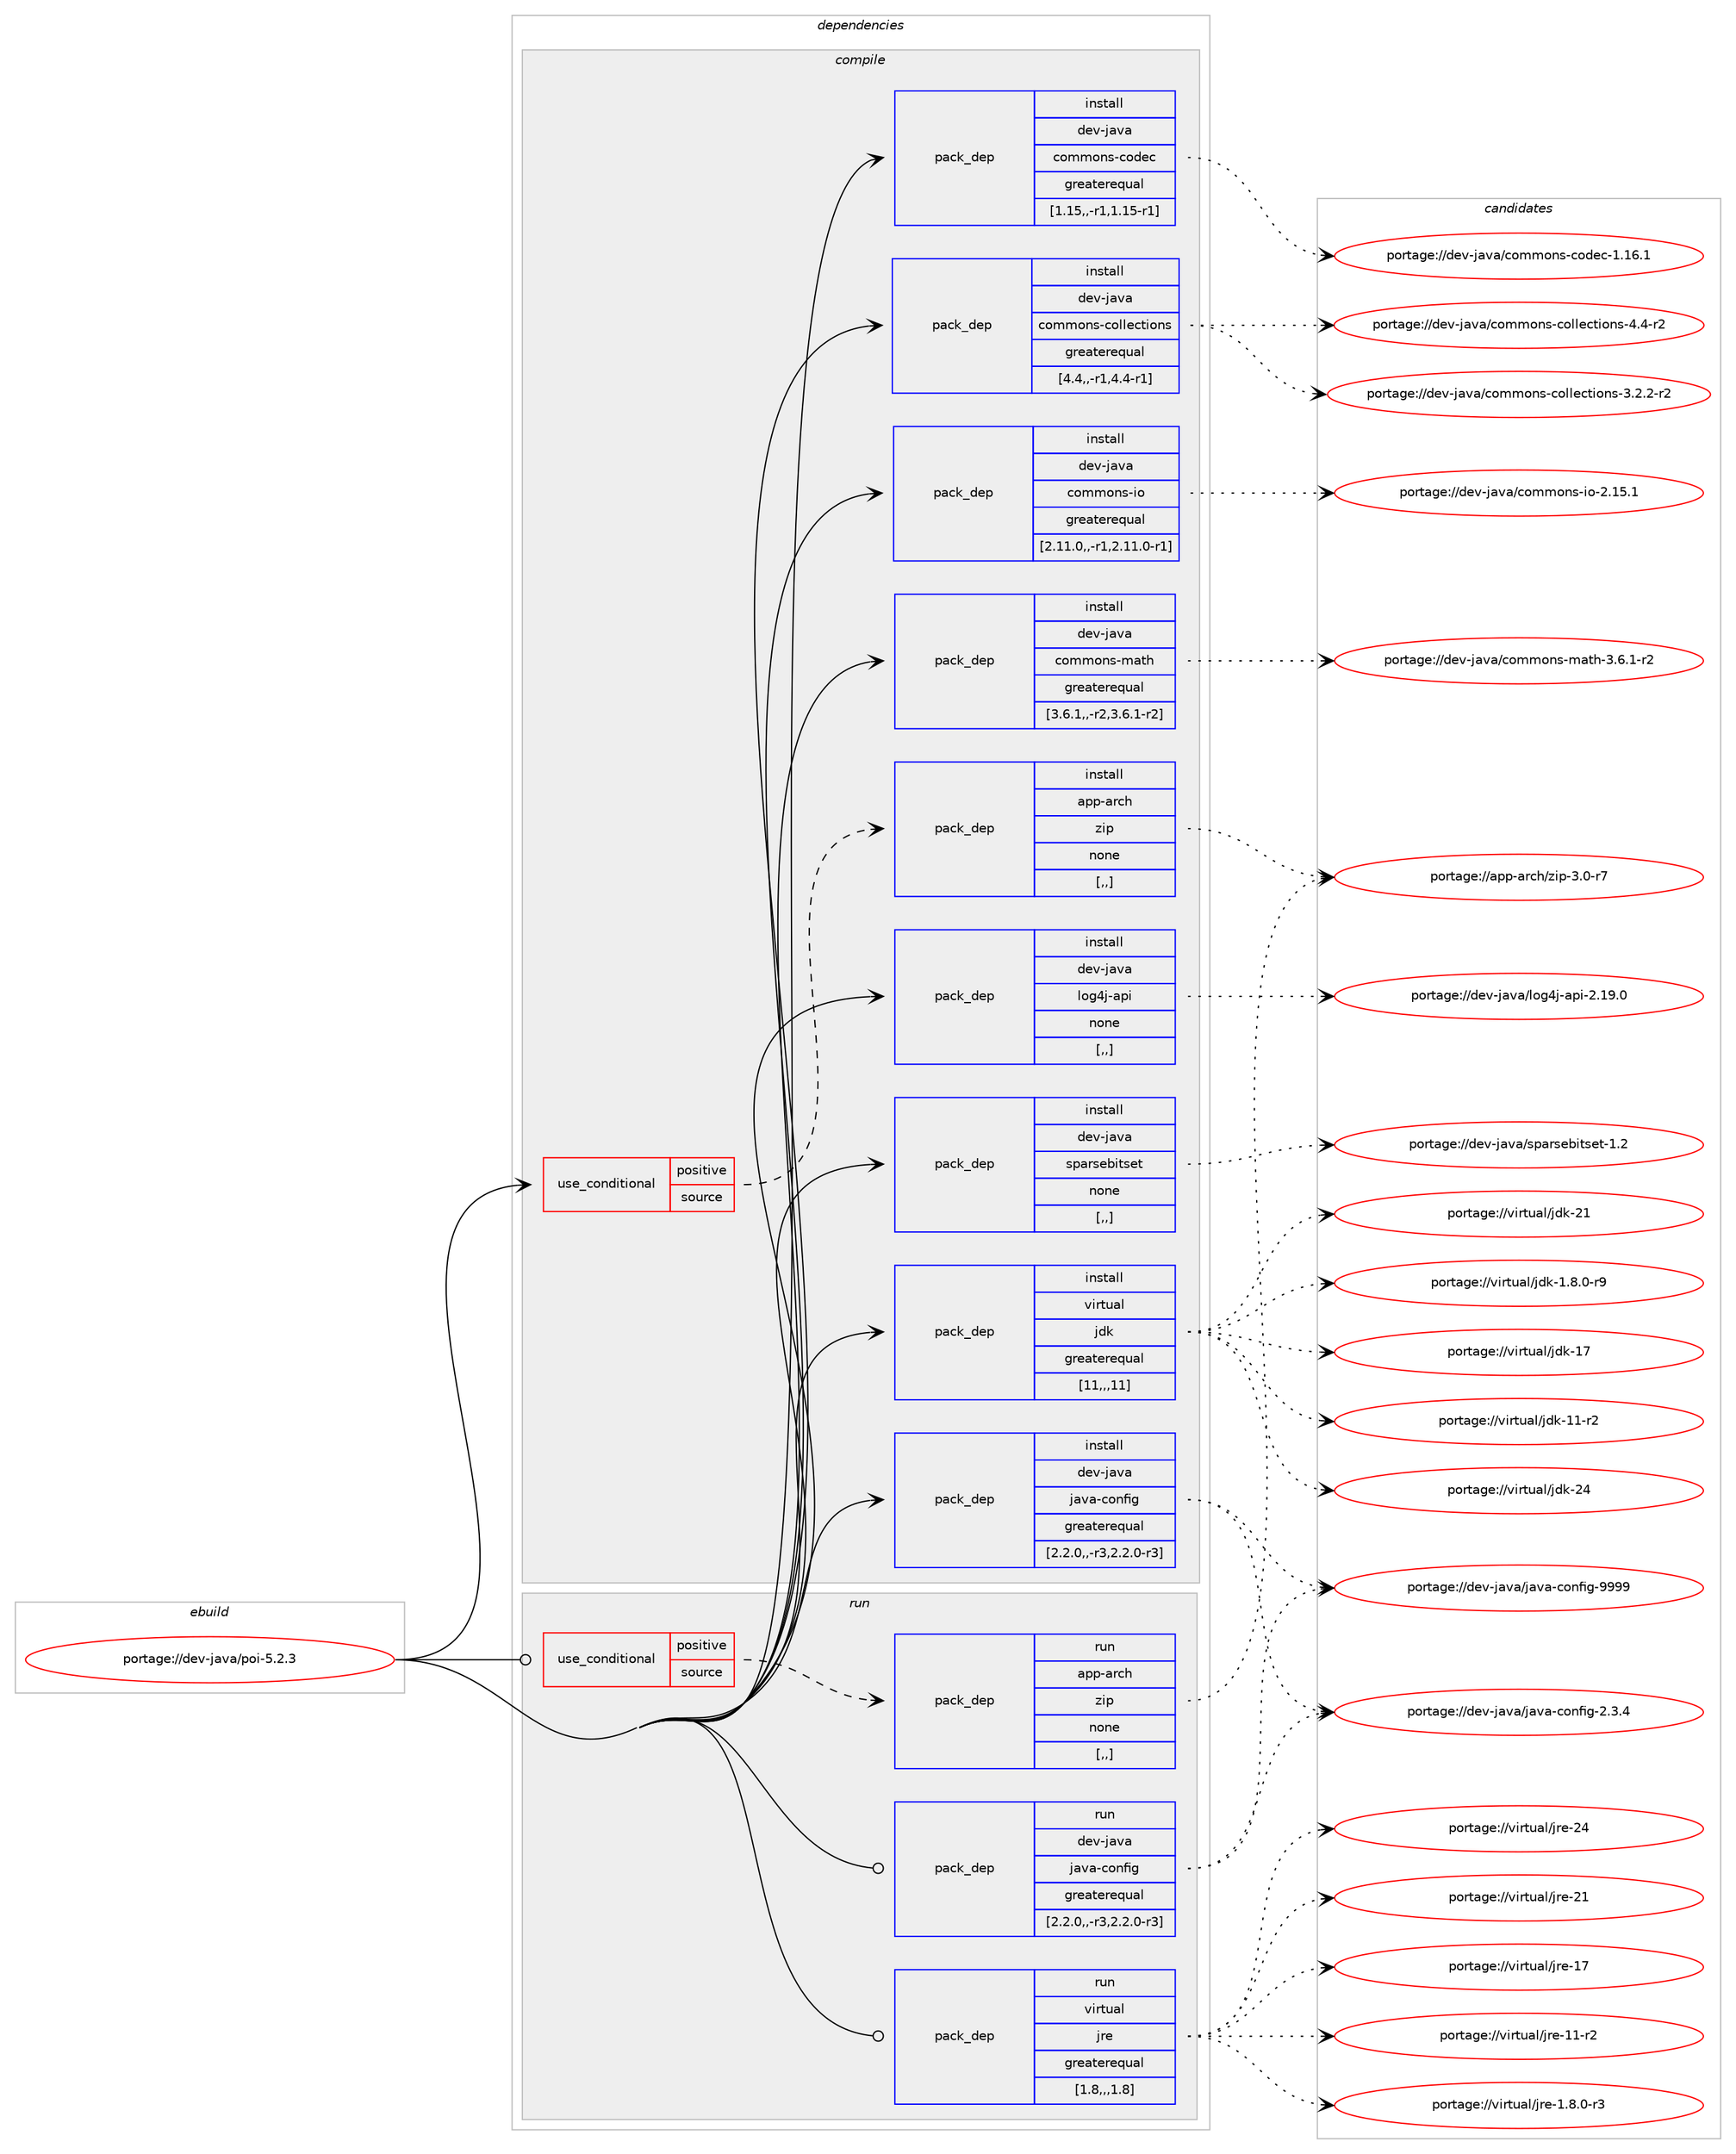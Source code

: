 digraph prolog {

# *************
# Graph options
# *************

newrank=true;
concentrate=true;
compound=true;
graph [rankdir=LR,fontname=Helvetica,fontsize=10,ranksep=1.5];#, ranksep=2.5, nodesep=0.2];
edge  [arrowhead=vee];
node  [fontname=Helvetica,fontsize=10];

# **********
# The ebuild
# **********

subgraph cluster_leftcol {
color=gray;
label=<<i>ebuild</i>>;
id [label="portage://dev-java/poi-5.2.3", color=red, width=4, href="../dev-java/poi-5.2.3.svg"];
}

# ****************
# The dependencies
# ****************

subgraph cluster_midcol {
color=gray;
label=<<i>dependencies</i>>;
subgraph cluster_compile {
fillcolor="#eeeeee";
style=filled;
label=<<i>compile</i>>;
subgraph cond22380 {
dependency97124 [label=<<TABLE BORDER="0" CELLBORDER="1" CELLSPACING="0" CELLPADDING="4"><TR><TD ROWSPAN="3" CELLPADDING="10">use_conditional</TD></TR><TR><TD>positive</TD></TR><TR><TD>source</TD></TR></TABLE>>, shape=none, color=red];
subgraph pack73678 {
dependency97125 [label=<<TABLE BORDER="0" CELLBORDER="1" CELLSPACING="0" CELLPADDING="4" WIDTH="220"><TR><TD ROWSPAN="6" CELLPADDING="30">pack_dep</TD></TR><TR><TD WIDTH="110">install</TD></TR><TR><TD>app-arch</TD></TR><TR><TD>zip</TD></TR><TR><TD>none</TD></TR><TR><TD>[,,]</TD></TR></TABLE>>, shape=none, color=blue];
}
dependency97124:e -> dependency97125:w [weight=20,style="dashed",arrowhead="vee"];
}
id:e -> dependency97124:w [weight=20,style="solid",arrowhead="vee"];
subgraph pack73679 {
dependency97126 [label=<<TABLE BORDER="0" CELLBORDER="1" CELLSPACING="0" CELLPADDING="4" WIDTH="220"><TR><TD ROWSPAN="6" CELLPADDING="30">pack_dep</TD></TR><TR><TD WIDTH="110">install</TD></TR><TR><TD>dev-java</TD></TR><TR><TD>commons-codec</TD></TR><TR><TD>greaterequal</TD></TR><TR><TD>[1.15,,-r1,1.15-r1]</TD></TR></TABLE>>, shape=none, color=blue];
}
id:e -> dependency97126:w [weight=20,style="solid",arrowhead="vee"];
subgraph pack73680 {
dependency97127 [label=<<TABLE BORDER="0" CELLBORDER="1" CELLSPACING="0" CELLPADDING="4" WIDTH="220"><TR><TD ROWSPAN="6" CELLPADDING="30">pack_dep</TD></TR><TR><TD WIDTH="110">install</TD></TR><TR><TD>dev-java</TD></TR><TR><TD>commons-collections</TD></TR><TR><TD>greaterequal</TD></TR><TR><TD>[4.4,,-r1,4.4-r1]</TD></TR></TABLE>>, shape=none, color=blue];
}
id:e -> dependency97127:w [weight=20,style="solid",arrowhead="vee"];
subgraph pack73681 {
dependency97128 [label=<<TABLE BORDER="0" CELLBORDER="1" CELLSPACING="0" CELLPADDING="4" WIDTH="220"><TR><TD ROWSPAN="6" CELLPADDING="30">pack_dep</TD></TR><TR><TD WIDTH="110">install</TD></TR><TR><TD>dev-java</TD></TR><TR><TD>commons-io</TD></TR><TR><TD>greaterequal</TD></TR><TR><TD>[2.11.0,,-r1,2.11.0-r1]</TD></TR></TABLE>>, shape=none, color=blue];
}
id:e -> dependency97128:w [weight=20,style="solid",arrowhead="vee"];
subgraph pack73682 {
dependency97129 [label=<<TABLE BORDER="0" CELLBORDER="1" CELLSPACING="0" CELLPADDING="4" WIDTH="220"><TR><TD ROWSPAN="6" CELLPADDING="30">pack_dep</TD></TR><TR><TD WIDTH="110">install</TD></TR><TR><TD>dev-java</TD></TR><TR><TD>commons-math</TD></TR><TR><TD>greaterequal</TD></TR><TR><TD>[3.6.1,,-r2,3.6.1-r2]</TD></TR></TABLE>>, shape=none, color=blue];
}
id:e -> dependency97129:w [weight=20,style="solid",arrowhead="vee"];
subgraph pack73683 {
dependency97130 [label=<<TABLE BORDER="0" CELLBORDER="1" CELLSPACING="0" CELLPADDING="4" WIDTH="220"><TR><TD ROWSPAN="6" CELLPADDING="30">pack_dep</TD></TR><TR><TD WIDTH="110">install</TD></TR><TR><TD>dev-java</TD></TR><TR><TD>java-config</TD></TR><TR><TD>greaterequal</TD></TR><TR><TD>[2.2.0,,-r3,2.2.0-r3]</TD></TR></TABLE>>, shape=none, color=blue];
}
id:e -> dependency97130:w [weight=20,style="solid",arrowhead="vee"];
subgraph pack73684 {
dependency97131 [label=<<TABLE BORDER="0" CELLBORDER="1" CELLSPACING="0" CELLPADDING="4" WIDTH="220"><TR><TD ROWSPAN="6" CELLPADDING="30">pack_dep</TD></TR><TR><TD WIDTH="110">install</TD></TR><TR><TD>dev-java</TD></TR><TR><TD>log4j-api</TD></TR><TR><TD>none</TD></TR><TR><TD>[,,]</TD></TR></TABLE>>, shape=none, color=blue];
}
id:e -> dependency97131:w [weight=20,style="solid",arrowhead="vee"];
subgraph pack73685 {
dependency97132 [label=<<TABLE BORDER="0" CELLBORDER="1" CELLSPACING="0" CELLPADDING="4" WIDTH="220"><TR><TD ROWSPAN="6" CELLPADDING="30">pack_dep</TD></TR><TR><TD WIDTH="110">install</TD></TR><TR><TD>dev-java</TD></TR><TR><TD>sparsebitset</TD></TR><TR><TD>none</TD></TR><TR><TD>[,,]</TD></TR></TABLE>>, shape=none, color=blue];
}
id:e -> dependency97132:w [weight=20,style="solid",arrowhead="vee"];
subgraph pack73686 {
dependency97133 [label=<<TABLE BORDER="0" CELLBORDER="1" CELLSPACING="0" CELLPADDING="4" WIDTH="220"><TR><TD ROWSPAN="6" CELLPADDING="30">pack_dep</TD></TR><TR><TD WIDTH="110">install</TD></TR><TR><TD>virtual</TD></TR><TR><TD>jdk</TD></TR><TR><TD>greaterequal</TD></TR><TR><TD>[11,,,11]</TD></TR></TABLE>>, shape=none, color=blue];
}
id:e -> dependency97133:w [weight=20,style="solid",arrowhead="vee"];
}
subgraph cluster_compileandrun {
fillcolor="#eeeeee";
style=filled;
label=<<i>compile and run</i>>;
}
subgraph cluster_run {
fillcolor="#eeeeee";
style=filled;
label=<<i>run</i>>;
subgraph cond22381 {
dependency97134 [label=<<TABLE BORDER="0" CELLBORDER="1" CELLSPACING="0" CELLPADDING="4"><TR><TD ROWSPAN="3" CELLPADDING="10">use_conditional</TD></TR><TR><TD>positive</TD></TR><TR><TD>source</TD></TR></TABLE>>, shape=none, color=red];
subgraph pack73687 {
dependency97135 [label=<<TABLE BORDER="0" CELLBORDER="1" CELLSPACING="0" CELLPADDING="4" WIDTH="220"><TR><TD ROWSPAN="6" CELLPADDING="30">pack_dep</TD></TR><TR><TD WIDTH="110">run</TD></TR><TR><TD>app-arch</TD></TR><TR><TD>zip</TD></TR><TR><TD>none</TD></TR><TR><TD>[,,]</TD></TR></TABLE>>, shape=none, color=blue];
}
dependency97134:e -> dependency97135:w [weight=20,style="dashed",arrowhead="vee"];
}
id:e -> dependency97134:w [weight=20,style="solid",arrowhead="odot"];
subgraph pack73688 {
dependency97136 [label=<<TABLE BORDER="0" CELLBORDER="1" CELLSPACING="0" CELLPADDING="4" WIDTH="220"><TR><TD ROWSPAN="6" CELLPADDING="30">pack_dep</TD></TR><TR><TD WIDTH="110">run</TD></TR><TR><TD>dev-java</TD></TR><TR><TD>java-config</TD></TR><TR><TD>greaterequal</TD></TR><TR><TD>[2.2.0,,-r3,2.2.0-r3]</TD></TR></TABLE>>, shape=none, color=blue];
}
id:e -> dependency97136:w [weight=20,style="solid",arrowhead="odot"];
subgraph pack73689 {
dependency97137 [label=<<TABLE BORDER="0" CELLBORDER="1" CELLSPACING="0" CELLPADDING="4" WIDTH="220"><TR><TD ROWSPAN="6" CELLPADDING="30">pack_dep</TD></TR><TR><TD WIDTH="110">run</TD></TR><TR><TD>virtual</TD></TR><TR><TD>jre</TD></TR><TR><TD>greaterequal</TD></TR><TR><TD>[1.8,,,1.8]</TD></TR></TABLE>>, shape=none, color=blue];
}
id:e -> dependency97137:w [weight=20,style="solid",arrowhead="odot"];
}
}

# **************
# The candidates
# **************

subgraph cluster_choices {
rank=same;
color=gray;
label=<<i>candidates</i>>;

subgraph choice73678 {
color=black;
nodesep=1;
choice9711211245971149910447122105112455146484511455 [label="portage://app-arch/zip-3.0-r7", color=red, width=4,href="../app-arch/zip-3.0-r7.svg"];
dependency97125:e -> choice9711211245971149910447122105112455146484511455:w [style=dotted,weight="100"];
}
subgraph choice73679 {
color=black;
nodesep=1;
choice100101118451069711897479911110910911111011545991111001019945494649544649 [label="portage://dev-java/commons-codec-1.16.1", color=red, width=4,href="../dev-java/commons-codec-1.16.1.svg"];
dependency97126:e -> choice100101118451069711897479911110910911111011545991111001019945494649544649:w [style=dotted,weight="100"];
}
subgraph choice73680 {
color=black;
nodesep=1;
choice1001011184510697118974799111109109111110115459911110810810199116105111110115455246524511450 [label="portage://dev-java/commons-collections-4.4-r2", color=red, width=4,href="../dev-java/commons-collections-4.4-r2.svg"];
choice10010111845106971189747991111091091111101154599111108108101991161051111101154551465046504511450 [label="portage://dev-java/commons-collections-3.2.2-r2", color=red, width=4,href="../dev-java/commons-collections-3.2.2-r2.svg"];
dependency97127:e -> choice1001011184510697118974799111109109111110115459911110810810199116105111110115455246524511450:w [style=dotted,weight="100"];
dependency97127:e -> choice10010111845106971189747991111091091111101154599111108108101991161051111101154551465046504511450:w [style=dotted,weight="100"];
}
subgraph choice73681 {
color=black;
nodesep=1;
choice10010111845106971189747991111091091111101154510511145504649534649 [label="portage://dev-java/commons-io-2.15.1", color=red, width=4,href="../dev-java/commons-io-2.15.1.svg"];
dependency97128:e -> choice10010111845106971189747991111091091111101154510511145504649534649:w [style=dotted,weight="100"];
}
subgraph choice73682 {
color=black;
nodesep=1;
choice100101118451069711897479911110910911111011545109971161044551465446494511450 [label="portage://dev-java/commons-math-3.6.1-r2", color=red, width=4,href="../dev-java/commons-math-3.6.1-r2.svg"];
dependency97129:e -> choice100101118451069711897479911110910911111011545109971161044551465446494511450:w [style=dotted,weight="100"];
}
subgraph choice73683 {
color=black;
nodesep=1;
choice10010111845106971189747106971189745991111101021051034557575757 [label="portage://dev-java/java-config-9999", color=red, width=4,href="../dev-java/java-config-9999.svg"];
choice1001011184510697118974710697118974599111110102105103455046514652 [label="portage://dev-java/java-config-2.3.4", color=red, width=4,href="../dev-java/java-config-2.3.4.svg"];
dependency97130:e -> choice10010111845106971189747106971189745991111101021051034557575757:w [style=dotted,weight="100"];
dependency97130:e -> choice1001011184510697118974710697118974599111110102105103455046514652:w [style=dotted,weight="100"];
}
subgraph choice73684 {
color=black;
nodesep=1;
choice1001011184510697118974710811110352106459711210545504649574648 [label="portage://dev-java/log4j-api-2.19.0", color=red, width=4,href="../dev-java/log4j-api-2.19.0.svg"];
dependency97131:e -> choice1001011184510697118974710811110352106459711210545504649574648:w [style=dotted,weight="100"];
}
subgraph choice73685 {
color=black;
nodesep=1;
choice10010111845106971189747115112971141151019810511611510111645494650 [label="portage://dev-java/sparsebitset-1.2", color=red, width=4,href="../dev-java/sparsebitset-1.2.svg"];
dependency97132:e -> choice10010111845106971189747115112971141151019810511611510111645494650:w [style=dotted,weight="100"];
}
subgraph choice73686 {
color=black;
nodesep=1;
choice1181051141161179710847106100107455052 [label="portage://virtual/jdk-24", color=red, width=4,href="../virtual/jdk-24.svg"];
choice1181051141161179710847106100107455049 [label="portage://virtual/jdk-21", color=red, width=4,href="../virtual/jdk-21.svg"];
choice1181051141161179710847106100107454955 [label="portage://virtual/jdk-17", color=red, width=4,href="../virtual/jdk-17.svg"];
choice11810511411611797108471061001074549494511450 [label="portage://virtual/jdk-11-r2", color=red, width=4,href="../virtual/jdk-11-r2.svg"];
choice11810511411611797108471061001074549465646484511457 [label="portage://virtual/jdk-1.8.0-r9", color=red, width=4,href="../virtual/jdk-1.8.0-r9.svg"];
dependency97133:e -> choice1181051141161179710847106100107455052:w [style=dotted,weight="100"];
dependency97133:e -> choice1181051141161179710847106100107455049:w [style=dotted,weight="100"];
dependency97133:e -> choice1181051141161179710847106100107454955:w [style=dotted,weight="100"];
dependency97133:e -> choice11810511411611797108471061001074549494511450:w [style=dotted,weight="100"];
dependency97133:e -> choice11810511411611797108471061001074549465646484511457:w [style=dotted,weight="100"];
}
subgraph choice73687 {
color=black;
nodesep=1;
choice9711211245971149910447122105112455146484511455 [label="portage://app-arch/zip-3.0-r7", color=red, width=4,href="../app-arch/zip-3.0-r7.svg"];
dependency97135:e -> choice9711211245971149910447122105112455146484511455:w [style=dotted,weight="100"];
}
subgraph choice73688 {
color=black;
nodesep=1;
choice10010111845106971189747106971189745991111101021051034557575757 [label="portage://dev-java/java-config-9999", color=red, width=4,href="../dev-java/java-config-9999.svg"];
choice1001011184510697118974710697118974599111110102105103455046514652 [label="portage://dev-java/java-config-2.3.4", color=red, width=4,href="../dev-java/java-config-2.3.4.svg"];
dependency97136:e -> choice10010111845106971189747106971189745991111101021051034557575757:w [style=dotted,weight="100"];
dependency97136:e -> choice1001011184510697118974710697118974599111110102105103455046514652:w [style=dotted,weight="100"];
}
subgraph choice73689 {
color=black;
nodesep=1;
choice1181051141161179710847106114101455052 [label="portage://virtual/jre-24", color=red, width=4,href="../virtual/jre-24.svg"];
choice1181051141161179710847106114101455049 [label="portage://virtual/jre-21", color=red, width=4,href="../virtual/jre-21.svg"];
choice1181051141161179710847106114101454955 [label="portage://virtual/jre-17", color=red, width=4,href="../virtual/jre-17.svg"];
choice11810511411611797108471061141014549494511450 [label="portage://virtual/jre-11-r2", color=red, width=4,href="../virtual/jre-11-r2.svg"];
choice11810511411611797108471061141014549465646484511451 [label="portage://virtual/jre-1.8.0-r3", color=red, width=4,href="../virtual/jre-1.8.0-r3.svg"];
dependency97137:e -> choice1181051141161179710847106114101455052:w [style=dotted,weight="100"];
dependency97137:e -> choice1181051141161179710847106114101455049:w [style=dotted,weight="100"];
dependency97137:e -> choice1181051141161179710847106114101454955:w [style=dotted,weight="100"];
dependency97137:e -> choice11810511411611797108471061141014549494511450:w [style=dotted,weight="100"];
dependency97137:e -> choice11810511411611797108471061141014549465646484511451:w [style=dotted,weight="100"];
}
}

}
